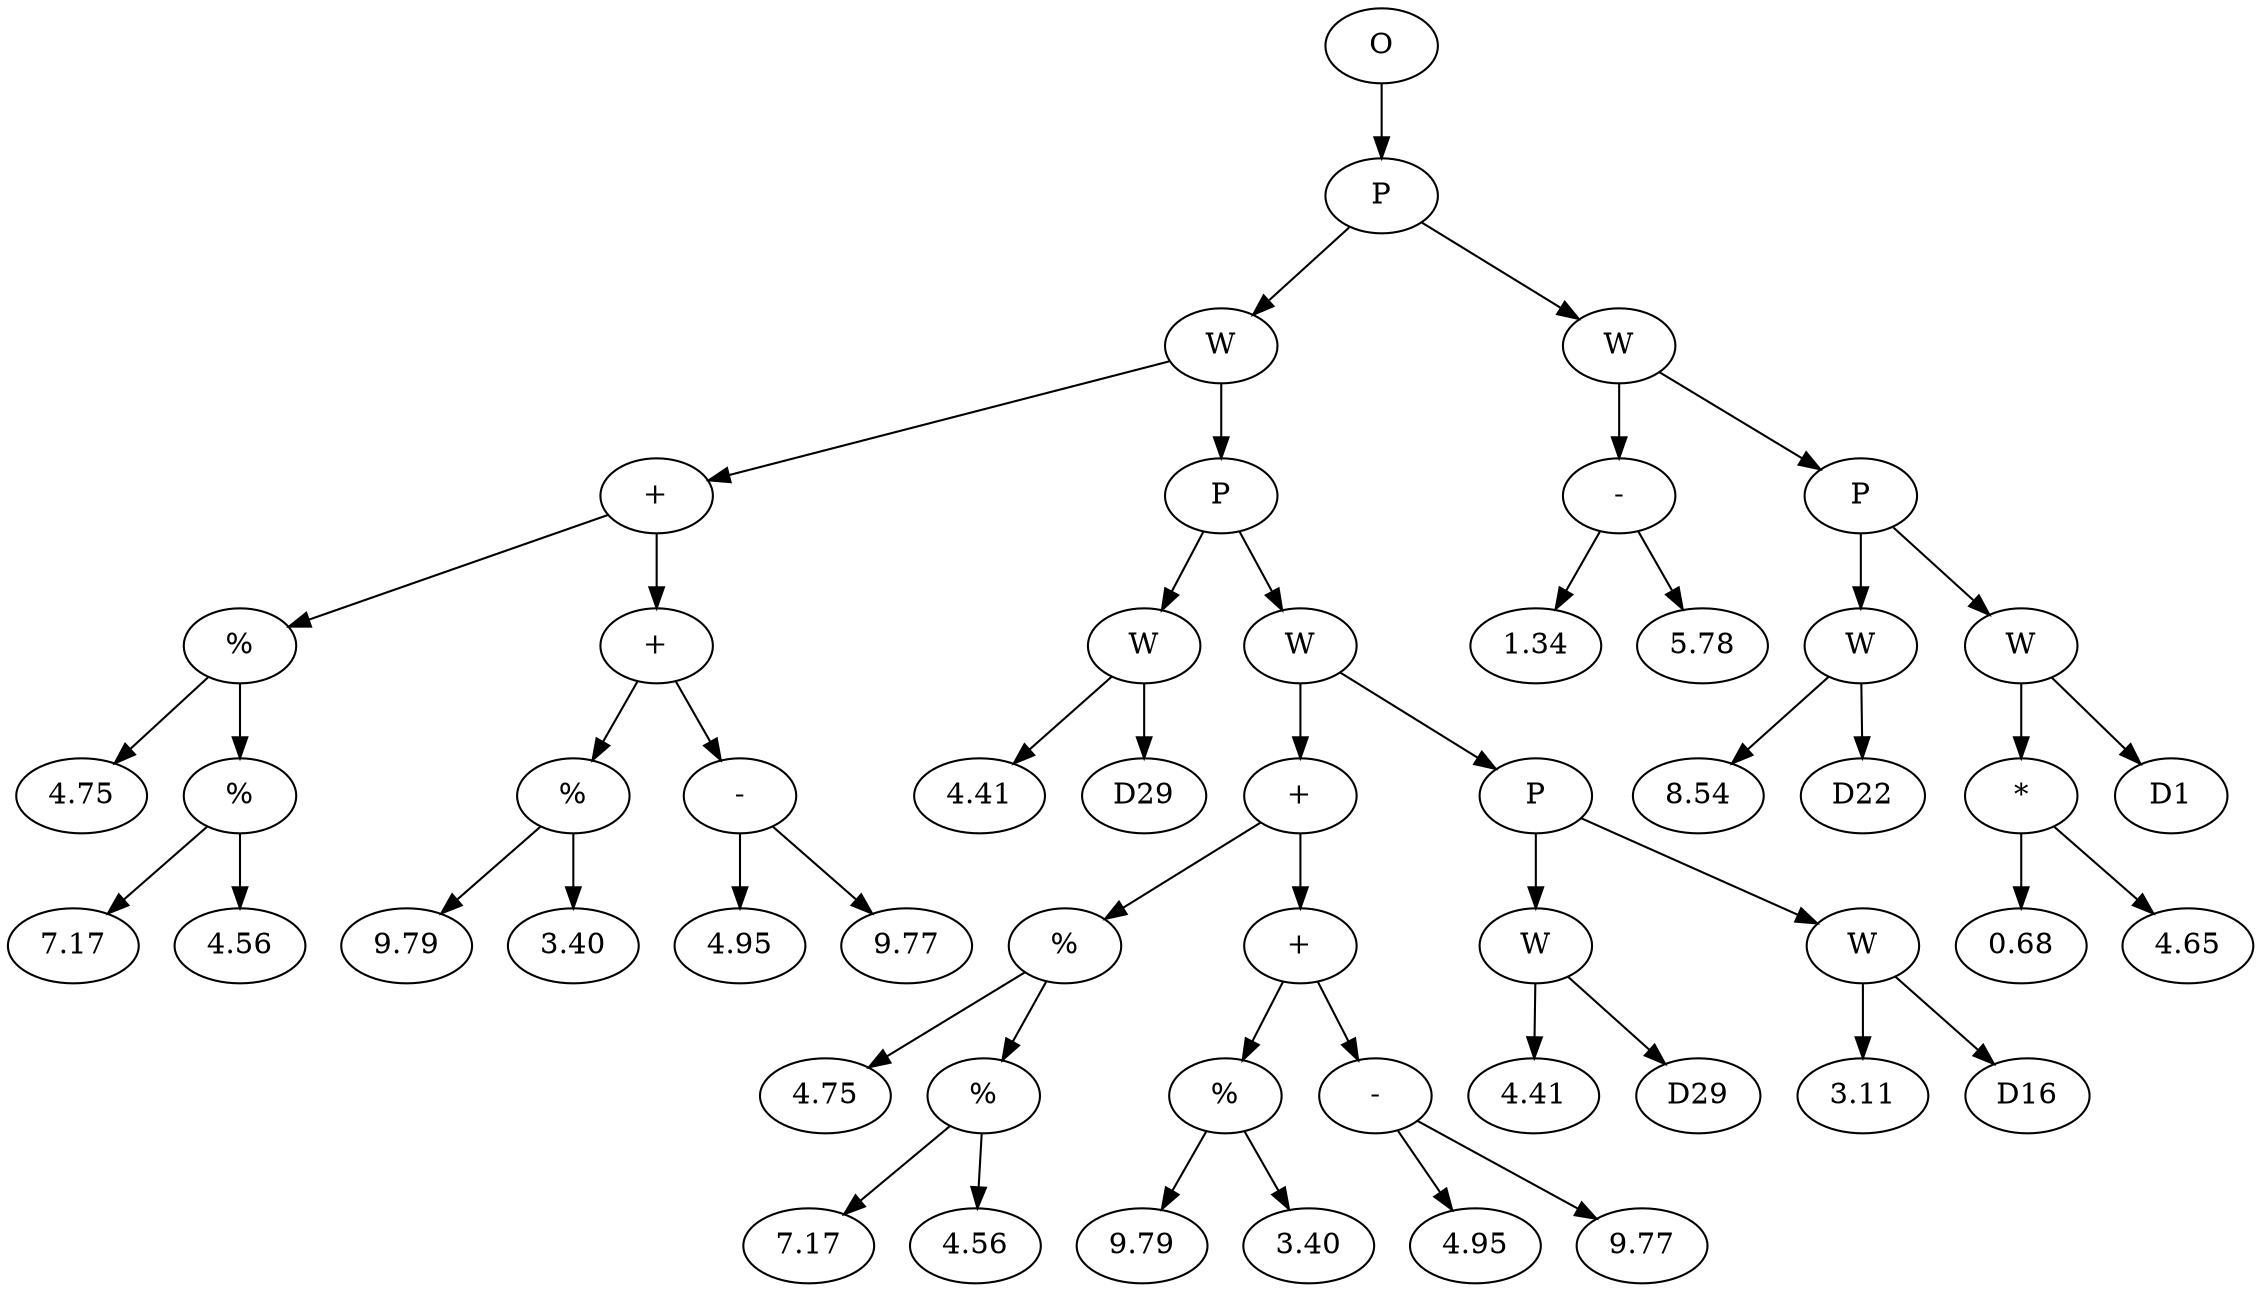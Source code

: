 // Tree
digraph {
	21564165 [label=O]
	21564166 [label=P]
	21564165 -> 21564166
	21564167 [label=W]
	21564166 -> 21564167
	21564168 [label="+"]
	21564167 -> 21564168
	21564169 [label="%"]
	21564168 -> 21564169
	21564170 [label=4.75]
	21564169 -> 21564170
	21564171 [label="%"]
	21564169 -> 21564171
	21564172 [label=7.17]
	21564171 -> 21564172
	21564173 [label=4.56]
	21564171 -> 21564173
	21564174 [label="+"]
	21564168 -> 21564174
	21564175 [label="%"]
	21564174 -> 21564175
	21564176 [label=9.79]
	21564175 -> 21564176
	21564177 [label=3.40]
	21564175 -> 21564177
	21564178 [label="-"]
	21564174 -> 21564178
	21564179 [label=4.95]
	21564178 -> 21564179
	21564180 [label=9.77]
	21564178 -> 21564180
	21564181 [label=P]
	21564167 -> 21564181
	21564182 [label=W]
	21564181 -> 21564182
	21564183 [label=4.41]
	21564182 -> 21564183
	21564184 [label=D29]
	21564182 -> 21564184
	21564185 [label=W]
	21564181 -> 21564185
	21564186 [label="+"]
	21564185 -> 21564186
	21564187 [label="%"]
	21564186 -> 21564187
	21564188 [label=4.75]
	21564187 -> 21564188
	21564189 [label="%"]
	21564187 -> 21564189
	21564190 [label=7.17]
	21564189 -> 21564190
	21564191 [label=4.56]
	21564189 -> 21564191
	21564192 [label="+"]
	21564186 -> 21564192
	21564193 [label="%"]
	21564192 -> 21564193
	21564194 [label=9.79]
	21564193 -> 21564194
	21564195 [label=3.40]
	21564193 -> 21564195
	21564196 [label="-"]
	21564192 -> 21564196
	21564197 [label=4.95]
	21564196 -> 21564197
	21564198 [label=9.77]
	21564196 -> 21564198
	21564199 [label=P]
	21564185 -> 21564199
	21564200 [label=W]
	21564199 -> 21564200
	21564201 [label=4.41]
	21564200 -> 21564201
	21564202 [label=D29]
	21564200 -> 21564202
	21564203 [label=W]
	21564199 -> 21564203
	21564204 [label=3.11]
	21564203 -> 21564204
	21564205 [label=D16]
	21564203 -> 21564205
	21564206 [label=W]
	21564166 -> 21564206
	21564207 [label="-"]
	21564206 -> 21564207
	21564208 [label=1.34]
	21564207 -> 21564208
	21564209 [label=5.78]
	21564207 -> 21564209
	21564210 [label=P]
	21564206 -> 21564210
	21564211 [label=W]
	21564210 -> 21564211
	21564212 [label=8.54]
	21564211 -> 21564212
	21564213 [label=D22]
	21564211 -> 21564213
	21564214 [label=W]
	21564210 -> 21564214
	21564215 [label="*"]
	21564214 -> 21564215
	21564216 [label=0.68]
	21564215 -> 21564216
	21564217 [label=4.65]
	21564215 -> 21564217
	21564218 [label=D1]
	21564214 -> 21564218
}
